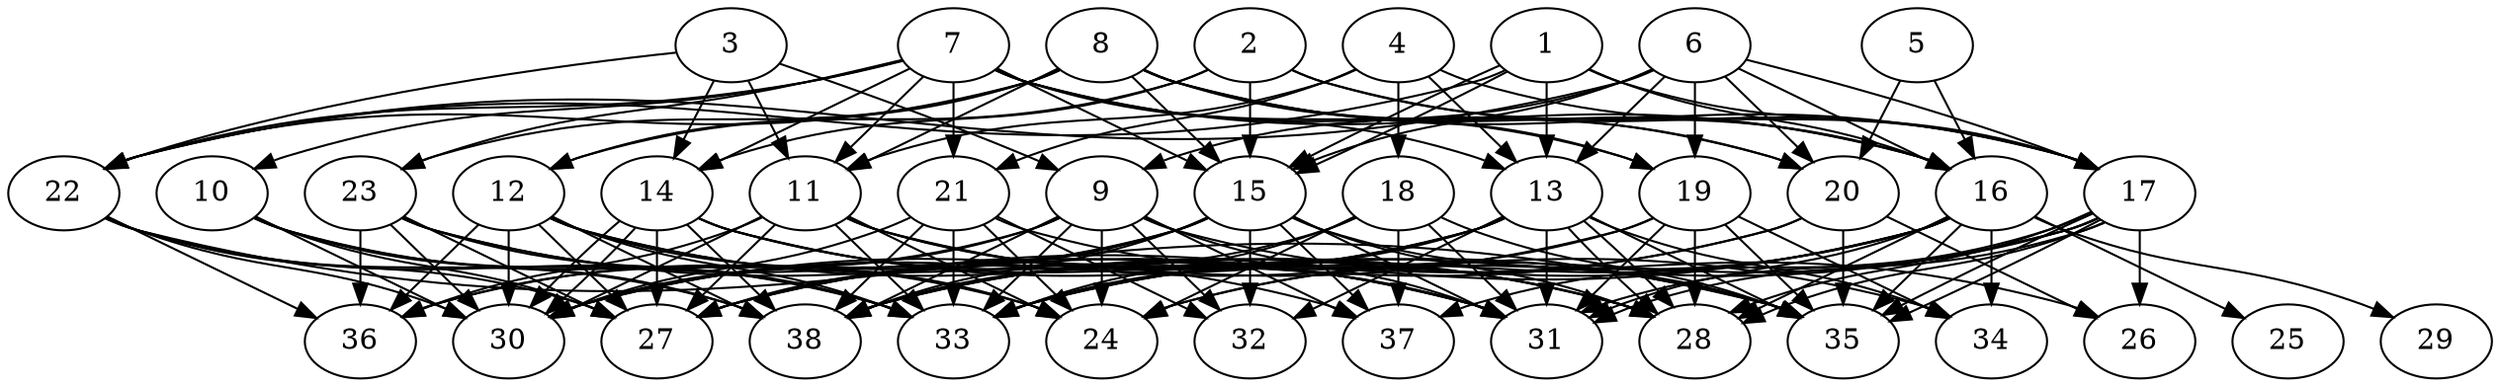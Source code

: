 // DAG (tier=3-complex, mode=data, n=38, ccr=0.538, fat=0.701, density=0.777, regular=0.371, jump=0.228, mindata=4194304, maxdata=33554432)
// DAG automatically generated by daggen at Sun Aug 24 16:33:35 2025
// /home/ermia/Project/Environments/daggen/bin/daggen --dot --ccr 0.538 --fat 0.701 --regular 0.371 --density 0.777 --jump 0.228 --mindata 4194304 --maxdata 33554432 -n 38 
digraph G {
  1 [size="985967309312123520", alpha="0.01", expect_size="492983654656061760"]
  1 -> 13 [size ="393040048947200"]
  1 -> 15 [size ="393040048947200"]
  1 -> 15 [size ="393040048947200"]
  1 -> 16 [size ="393040048947200"]
  1 -> 17 [size ="393040048947200"]
  1 -> 22 [size ="393040048947200"]
  2 [size="10876546105451449679872", alpha="0.00", expect_size="5438273052725724839936"]
  2 -> 12 [size ="3927208783511552"]
  2 -> 14 [size ="3927208783511552"]
  2 -> 15 [size ="3927208783511552"]
  2 -> 16 [size ="3927208783511552"]
  2 -> 17 [size ="3927208783511552"]
  3 [size="394294656105178988544", alpha="0.04", expect_size="197147328052589494272"]
  3 -> 9 [size ="430167155539968"]
  3 -> 11 [size ="430167155539968"]
  3 -> 14 [size ="430167155539968"]
  3 -> 22 [size ="430167155539968"]
  4 [size="5016200617430364454912", alpha="0.16", expect_size="2508100308715182227456"]
  4 -> 11 [size ="2344264361050112"]
  4 -> 13 [size ="2344264361050112"]
  4 -> 17 [size ="2344264361050112"]
  4 -> 18 [size ="2344264361050112"]
  4 -> 21 [size ="2344264361050112"]
  5 [size="1070913910066257408", alpha="0.20", expect_size="535456955033128704"]
  5 -> 16 [size ="677515731402752"]
  5 -> 20 [size ="677515731402752"]
  6 [size="478179307855889344", alpha="0.10", expect_size="239089653927944672"]
  6 -> 9 [size ="369627603402752"]
  6 -> 13 [size ="369627603402752"]
  6 -> 15 [size ="369627603402752"]
  6 -> 16 [size ="369627603402752"]
  6 -> 17 [size ="369627603402752"]
  6 -> 19 [size ="369627603402752"]
  6 -> 20 [size ="369627603402752"]
  6 -> 22 [size ="369627603402752"]
  7 [size="1976567280712761344", alpha="0.14", expect_size="988283640356380672"]
  7 -> 10 [size ="1329028715773952"]
  7 -> 11 [size ="1329028715773952"]
  7 -> 13 [size ="1329028715773952"]
  7 -> 14 [size ="1329028715773952"]
  7 -> 15 [size ="1329028715773952"]
  7 -> 16 [size ="1329028715773952"]
  7 -> 19 [size ="1329028715773952"]
  7 -> 20 [size ="1329028715773952"]
  7 -> 21 [size ="1329028715773952"]
  7 -> 22 [size ="1329028715773952"]
  7 -> 23 [size ="1329028715773952"]
  8 [size="14897279368662704193536", alpha="0.16", expect_size="7448639684331352096768"]
  8 -> 11 [size ="4843522205155328"]
  8 -> 12 [size ="4843522205155328"]
  8 -> 15 [size ="4843522205155328"]
  8 -> 16 [size ="4843522205155328"]
  8 -> 17 [size ="4843522205155328"]
  8 -> 19 [size ="4843522205155328"]
  8 -> 20 [size ="4843522205155328"]
  8 -> 22 [size ="4843522205155328"]
  8 -> 23 [size ="4843522205155328"]
  9 [size="2429759202329678336", alpha="0.19", expect_size="1214879601164839168"]
  9 -> 24 [size ="1503112690925568"]
  9 -> 26 [size ="1503112690925568"]
  9 -> 30 [size ="1503112690925568"]
  9 -> 31 [size ="1503112690925568"]
  9 -> 32 [size ="1503112690925568"]
  9 -> 33 [size ="1503112690925568"]
  9 -> 36 [size ="1503112690925568"]
  9 -> 37 [size ="1503112690925568"]
  9 -> 38 [size ="1503112690925568"]
  10 [size="10634496768257069056", alpha="0.16", expect_size="5317248384128534528"]
  10 -> 24 [size ="4832643547922432"]
  10 -> 27 [size ="4832643547922432"]
  10 -> 30 [size ="4832643547922432"]
  10 -> 33 [size ="4832643547922432"]
  10 -> 38 [size ="4832643547922432"]
  11 [size="4553344579555783168", alpha="0.17", expect_size="2276672289777891584"]
  11 -> 24 [size ="2199332493197312"]
  11 -> 27 [size ="2199332493197312"]
  11 -> 28 [size ="2199332493197312"]
  11 -> 30 [size ="2199332493197312"]
  11 -> 31 [size ="2199332493197312"]
  11 -> 33 [size ="2199332493197312"]
  11 -> 34 [size ="2199332493197312"]
  11 -> 36 [size ="2199332493197312"]
  12 [size="3705470845665630720", alpha="0.13", expect_size="1852735422832815360"]
  12 -> 24 [size ="2576356474880000"]
  12 -> 27 [size ="2576356474880000"]
  12 -> 28 [size ="2576356474880000"]
  12 -> 30 [size ="2576356474880000"]
  12 -> 31 [size ="2576356474880000"]
  12 -> 33 [size ="2576356474880000"]
  12 -> 36 [size ="2576356474880000"]
  12 -> 38 [size ="2576356474880000"]
  13 [size="165851241450336832", alpha="0.19", expect_size="82925620725168416"]
  13 -> 27 [size ="6897580113920000"]
  13 -> 28 [size ="6897580113920000"]
  13 -> 28 [size ="6897580113920000"]
  13 -> 30 [size ="6897580113920000"]
  13 -> 31 [size ="6897580113920000"]
  13 -> 32 [size ="6897580113920000"]
  13 -> 33 [size ="6897580113920000"]
  13 -> 34 [size ="6897580113920000"]
  13 -> 35 [size ="6897580113920000"]
  13 -> 38 [size ="6897580113920000"]
  14 [size="9251889197987563520", alpha="0.19", expect_size="4625944598993781760"]
  14 -> 27 [size ="4363029407858688"]
  14 -> 28 [size ="4363029407858688"]
  14 -> 30 [size ="4363029407858688"]
  14 -> 30 [size ="4363029407858688"]
  14 -> 31 [size ="4363029407858688"]
  14 -> 35 [size ="4363029407858688"]
  14 -> 38 [size ="4363029407858688"]
  15 [size="221103467807266880", alpha="0.15", expect_size="110551733903633440"]
  15 -> 27 [size ="256438412771328"]
  15 -> 28 [size ="256438412771328"]
  15 -> 30 [size ="256438412771328"]
  15 -> 31 [size ="256438412771328"]
  15 -> 32 [size ="256438412771328"]
  15 -> 35 [size ="256438412771328"]
  15 -> 36 [size ="256438412771328"]
  15 -> 37 [size ="256438412771328"]
  15 -> 38 [size ="256438412771328"]
  16 [size="104776601255494080", alpha="0.00", expect_size="52388300627747040"]
  16 -> 24 [size ="4695111984218112"]
  16 -> 25 [size ="4695111984218112"]
  16 -> 27 [size ="4695111984218112"]
  16 -> 28 [size ="4695111984218112"]
  16 -> 29 [size ="4695111984218112"]
  16 -> 31 [size ="4695111984218112"]
  16 -> 33 [size ="4695111984218112"]
  16 -> 34 [size ="4695111984218112"]
  16 -> 35 [size ="4695111984218112"]
  16 -> 38 [size ="4695111984218112"]
  17 [size="16346096977826856042496", alpha="0.08", expect_size="8173048488913428021248"]
  17 -> 24 [size ="5152674412494848"]
  17 -> 26 [size ="5152674412494848"]
  17 -> 28 [size ="5152674412494848"]
  17 -> 28 [size ="5152674412494848"]
  17 -> 31 [size ="5152674412494848"]
  17 -> 31 [size ="5152674412494848"]
  17 -> 33 [size ="5152674412494848"]
  17 -> 35 [size ="5152674412494848"]
  17 -> 35 [size ="5152674412494848"]
  17 -> 37 [size ="5152674412494848"]
  18 [size="427478791200016000", alpha="0.09", expect_size="213739395600008000"]
  18 -> 24 [size ="167686940131328"]
  18 -> 31 [size ="167686940131328"]
  18 -> 33 [size ="167686940131328"]
  18 -> 35 [size ="167686940131328"]
  18 -> 37 [size ="167686940131328"]
  18 -> 38 [size ="167686940131328"]
  19 [size="58086625775942640", alpha="0.20", expect_size="29043312887971320"]
  19 -> 28 [size ="2972760145920000"]
  19 -> 30 [size ="2972760145920000"]
  19 -> 31 [size ="2972760145920000"]
  19 -> 33 [size ="2972760145920000"]
  19 -> 34 [size ="2972760145920000"]
  19 -> 35 [size ="2972760145920000"]
  20 [size="10211940358183318454272", alpha="0.09", expect_size="5105970179091659227136"]
  20 -> 26 [size ="3765553596465152"]
  20 -> 27 [size ="3765553596465152"]
  20 -> 35 [size ="3765553596465152"]
  20 -> 38 [size ="3765553596465152"]
  21 [size="24828151932475552", alpha="0.18", expect_size="12414075966237776"]
  21 -> 24 [size ="1103612818227200"]
  21 -> 30 [size ="1103612818227200"]
  21 -> 32 [size ="1103612818227200"]
  21 -> 33 [size ="1103612818227200"]
  21 -> 35 [size ="1103612818227200"]
  21 -> 38 [size ="1103612818227200"]
  22 [size="402140168750760000", alpha="0.19", expect_size="201070084375380000"]
  22 -> 27 [size ="7349762785280000"]
  22 -> 30 [size ="7349762785280000"]
  22 -> 33 [size ="7349762785280000"]
  22 -> 35 [size ="7349762785280000"]
  22 -> 36 [size ="7349762785280000"]
  22 -> 38 [size ="7349762785280000"]
  23 [size="141179858309873664000", alpha="0.14", expect_size="70589929154936832000"]
  23 -> 27 [size ="216906124492800"]
  23 -> 30 [size ="216906124492800"]
  23 -> 31 [size ="216906124492800"]
  23 -> 33 [size ="216906124492800"]
  23 -> 36 [size ="216906124492800"]
  23 -> 37 [size ="216906124492800"]
  24 [size="119017906929720800", alpha="0.10", expect_size="59508953464860400"]
  25 [size="7863001806334788608", alpha="0.12", expect_size="3931500903167394304"]
  26 [size="8459177725875200196608", alpha="0.01", expect_size="4229588862937600098304"]
  27 [size="41492110190654624", alpha="0.19", expect_size="20746055095327312"]
  28 [size="2089109239843463888896", alpha="0.11", expect_size="1044554619921731944448"]
  29 [size="30995315202892364775424", alpha="0.16", expect_size="15497657601446182387712"]
  30 [size="5071126985616630784", alpha="0.13", expect_size="2535563492808315392"]
  31 [size="217647579056848288", alpha="0.12", expect_size="108823789528424144"]
  32 [size="13185576642959758065664", alpha="0.05", expect_size="6592788321479879032832"]
  33 [size="2705696610877321728", alpha="0.06", expect_size="1352848305438660864"]
  34 [size="35990669960664440", alpha="0.10", expect_size="17995334980332220"]
  35 [size="812078494868721106944", alpha="0.09", expect_size="406039247434360553472"]
  36 [size="933251989641680768", alpha="0.00", expect_size="466625994820840384"]
  37 [size="10771323883569348083712", alpha="0.05", expect_size="5385661941784674041856"]
  38 [size="249334128434364608", alpha="0.13", expect_size="124667064217182304"]
}